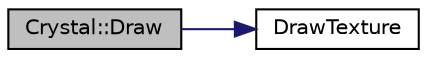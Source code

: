 digraph "Crystal::Draw"
{
 // LATEX_PDF_SIZE
  edge [fontname="Helvetica",fontsize="10",labelfontname="Helvetica",labelfontsize="10"];
  node [fontname="Helvetica",fontsize="10",shape=record];
  rankdir="LR";
  Node1 [label="Crystal::Draw",height=0.2,width=0.4,color="black", fillcolor="grey75", style="filled", fontcolor="black",tooltip="水晶の描画 死亡していなければ描画 マウスオーバーでエフェクトの追加"];
  Node1 -> Node2 [color="midnightblue",fontsize="10",style="solid"];
  Node2 [label="DrawTexture",height=0.2,width=0.4,color="black", fillcolor="white", style="filled",URL="$_graphics_8cpp.html#ae127ebbc405f6d4a791de7e8bf392e72",tooltip="テクスチャ描画関数 指定された位置にテクスチャを描画する ※texture_dataはFile.hのGetTextureDataを使用してください。"];
}
